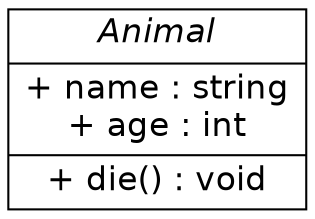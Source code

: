 digraph G {
        fontname = "Bitstream Vera Sans"
        fontsize = 16

        node [
                fontname = "Bitstream Vera Sans"
                fontsize = 16
                shape = "record"
        ]

        edge [
                fontname = "Bitstream Vera Sans"
                fontsize = 16
        ]

        Animal [
                label = <{<I>Animal</I>|+ name : string<br/>+ age : int<br/>|+ die() : void}>
        ]
}